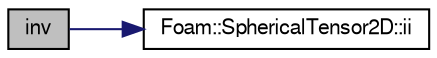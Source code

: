 digraph "inv"
{
  bgcolor="transparent";
  edge [fontname="FreeSans",fontsize="10",labelfontname="FreeSans",labelfontsize="10"];
  node [fontname="FreeSans",fontsize="10",shape=record];
  rankdir="LR";
  Node125067 [label="inv",height=0.2,width=0.4,color="black", fillcolor="grey75", style="filled", fontcolor="black"];
  Node125067 -> Node125068 [color="midnightblue",fontsize="10",style="solid",fontname="FreeSans"];
  Node125068 [label="Foam::SphericalTensor2D::ii",height=0.2,width=0.4,color="black",URL="$a28210.html#a8a6ef975bcb1f17d9cd0457417bcac47"];
}
